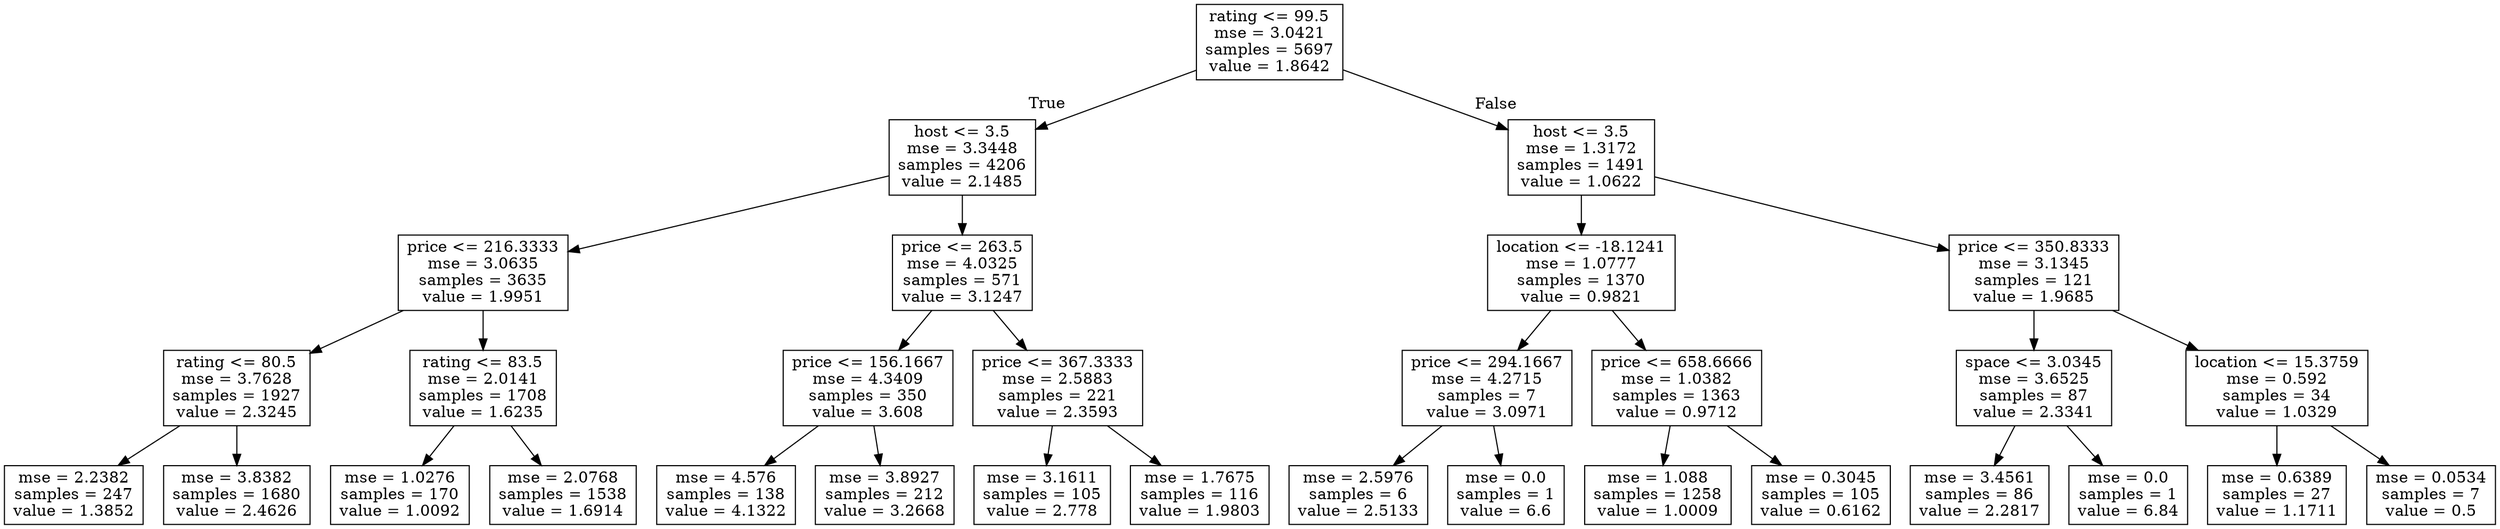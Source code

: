 digraph Tree {
node [shape=box] ;
0 [label="rating <= 99.5\nmse = 3.0421\nsamples = 5697\nvalue = 1.8642"] ;
1 [label="host <= 3.5\nmse = 3.3448\nsamples = 4206\nvalue = 2.1485"] ;
0 -> 1 [labeldistance=2.5, labelangle=45, headlabel="True"] ;
2 [label="price <= 216.3333\nmse = 3.0635\nsamples = 3635\nvalue = 1.9951"] ;
1 -> 2 ;
3 [label="rating <= 80.5\nmse = 3.7628\nsamples = 1927\nvalue = 2.3245"] ;
2 -> 3 ;
4 [label="mse = 2.2382\nsamples = 247\nvalue = 1.3852"] ;
3 -> 4 ;
5 [label="mse = 3.8382\nsamples = 1680\nvalue = 2.4626"] ;
3 -> 5 ;
6 [label="rating <= 83.5\nmse = 2.0141\nsamples = 1708\nvalue = 1.6235"] ;
2 -> 6 ;
7 [label="mse = 1.0276\nsamples = 170\nvalue = 1.0092"] ;
6 -> 7 ;
8 [label="mse = 2.0768\nsamples = 1538\nvalue = 1.6914"] ;
6 -> 8 ;
9 [label="price <= 263.5\nmse = 4.0325\nsamples = 571\nvalue = 3.1247"] ;
1 -> 9 ;
10 [label="price <= 156.1667\nmse = 4.3409\nsamples = 350\nvalue = 3.608"] ;
9 -> 10 ;
11 [label="mse = 4.576\nsamples = 138\nvalue = 4.1322"] ;
10 -> 11 ;
12 [label="mse = 3.8927\nsamples = 212\nvalue = 3.2668"] ;
10 -> 12 ;
13 [label="price <= 367.3333\nmse = 2.5883\nsamples = 221\nvalue = 2.3593"] ;
9 -> 13 ;
14 [label="mse = 3.1611\nsamples = 105\nvalue = 2.778"] ;
13 -> 14 ;
15 [label="mse = 1.7675\nsamples = 116\nvalue = 1.9803"] ;
13 -> 15 ;
16 [label="host <= 3.5\nmse = 1.3172\nsamples = 1491\nvalue = 1.0622"] ;
0 -> 16 [labeldistance=2.5, labelangle=-45, headlabel="False"] ;
17 [label="location <= -18.1241\nmse = 1.0777\nsamples = 1370\nvalue = 0.9821"] ;
16 -> 17 ;
18 [label="price <= 294.1667\nmse = 4.2715\nsamples = 7\nvalue = 3.0971"] ;
17 -> 18 ;
19 [label="mse = 2.5976\nsamples = 6\nvalue = 2.5133"] ;
18 -> 19 ;
20 [label="mse = 0.0\nsamples = 1\nvalue = 6.6"] ;
18 -> 20 ;
21 [label="price <= 658.6666\nmse = 1.0382\nsamples = 1363\nvalue = 0.9712"] ;
17 -> 21 ;
22 [label="mse = 1.088\nsamples = 1258\nvalue = 1.0009"] ;
21 -> 22 ;
23 [label="mse = 0.3045\nsamples = 105\nvalue = 0.6162"] ;
21 -> 23 ;
24 [label="price <= 350.8333\nmse = 3.1345\nsamples = 121\nvalue = 1.9685"] ;
16 -> 24 ;
25 [label="space <= 3.0345\nmse = 3.6525\nsamples = 87\nvalue = 2.3341"] ;
24 -> 25 ;
26 [label="mse = 3.4561\nsamples = 86\nvalue = 2.2817"] ;
25 -> 26 ;
27 [label="mse = 0.0\nsamples = 1\nvalue = 6.84"] ;
25 -> 27 ;
28 [label="location <= 15.3759\nmse = 0.592\nsamples = 34\nvalue = 1.0329"] ;
24 -> 28 ;
29 [label="mse = 0.6389\nsamples = 27\nvalue = 1.1711"] ;
28 -> 29 ;
30 [label="mse = 0.0534\nsamples = 7\nvalue = 0.5"] ;
28 -> 30 ;
}